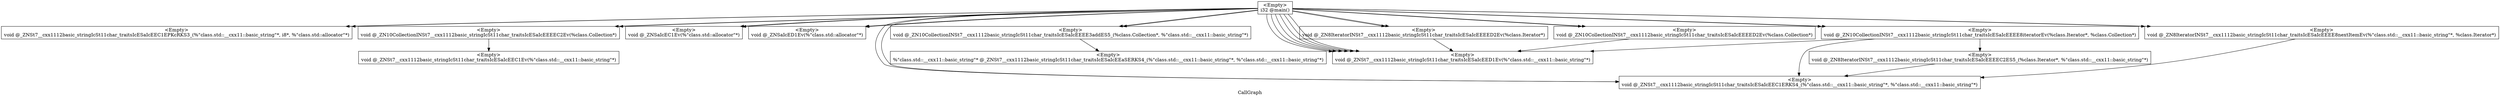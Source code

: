 digraph "CallGraph" {
	label="CallGraph";

	Node0x1b56750 [shape=record,label="{\<Empty\>\ni32 @main()}"];
	Node0x1b56750 -> Node0x1b472a0;
	Node0x1b56750 -> Node0x1b472a0;
	Node0x1b56750 -> Node0x1b5fea0;
	Node0x1b56750 -> Node0x1b78aa0;
	Node0x1b56750 -> Node0x1b5e250;
	Node0x1b56750 -> Node0x1b6d2f0;
	Node0x1b56750 -> Node0x1b6d470;
	Node0x1b56750 -> Node0x1b7b350;
	Node0x1b56750 -> Node0x1b7b4d0;
	Node0x1b56750 -> Node0x1b9da90;
	Node0x1b56750 -> Node0x1b5fea0;
	Node0x1b56750 -> Node0x1b78aa0;
	Node0x1b56750 -> Node0x1b5e250;
	Node0x1b56750 -> Node0x1b6d2f0;
	Node0x1b56750 -> Node0x1b6d470;
	Node0x1b56750 -> Node0x1b7b350;
	Node0x1b56750 -> Node0x1b7b4d0;
	Node0x1b56750 -> Node0x1b9da90;
	Node0x1b56750 -> Node0x1b7b350;
	Node0x1b56750 -> Node0x1ba1fc0;
	Node0x1b56750 -> Node0x1b7b350;
	Node0x1b56750 -> Node0x1ba3ea0;
	Node0x1b56750 -> Node0x1b7b350;
	Node0x1b56750 -> Node0x1ba1fc0;
	Node0x1b56750 -> Node0x1b7b350;
	Node0x1b56750 -> Node0x1ba3ea0;
	Node0x1b5fea0 [shape=record,label="{\<Empty\>\nvoid @_ZN10CollectionINSt7__cxx1112basic_stringIcSt11char_traitsIcESaIcEEEEC2Ev(%class.Collection*)}"];
	Node0x1b5fea0 -> Node0x1ba5d80;
	Node0x1b78aa0 [shape=record,label="{\<Empty\>\nvoid @_ZNSaIcEC1Ev(%\"class.std::allocator\"*)}"];
	Node0x1b472a0 [shape=record,label="{\<Empty\>\nvoid @_ZNSt7__cxx1112basic_stringIcSt11char_traitsIcESaIcEEC1EPKcRKS3_(%\"class.std::__cxx11::basic_string\"*, i8*, %\"class.std::allocator\"*)}"];
	Node0x1b5e250 [shape=record,label="{\<Empty\>\nvoid @_ZNSaIcED1Ev(%\"class.std::allocator\"*)}"];
	Node0x1b6d2f0 [shape=record,label="{\<Empty\>\nvoid @_ZNSt7__cxx1112basic_stringIcSt11char_traitsIcESaIcEEC1ERKS4_(%\"class.std::__cxx11::basic_string\"*, %\"class.std::__cxx11::basic_string\"*)}"];
	Node0x1b6d470 [shape=record,label="{\<Empty\>\nvoid @_ZN10CollectionINSt7__cxx1112basic_stringIcSt11char_traitsIcESaIcEEEE3addES5_(%class.Collection*, %\"class.std::__cxx11::basic_string\"*)}"];
	Node0x1b6d470 -> Node0x1ba5e80;
	Node0x1b7b350 [shape=record,label="{\<Empty\>\nvoid @_ZNSt7__cxx1112basic_stringIcSt11char_traitsIcESaIcEED1Ev(%\"class.std::__cxx11::basic_string\"*)}"];
	Node0x1b7b4d0 [shape=record,label="{\<Empty\>\nvoid @_ZN10CollectionINSt7__cxx1112basic_stringIcSt11char_traitsIcESaIcEEEE8iteratorEv(%class.Iterator*, %class.Collection*)}"];
	Node0x1b7b4d0 -> Node0x1b6d2f0;
	Node0x1b7b4d0 -> Node0x1ba5f80;
	Node0x1b7b4d0 -> Node0x1b7b350;
	Node0x1b9da90 [shape=record,label="{\<Empty\>\nvoid @_ZN8IteratorINSt7__cxx1112basic_stringIcSt11char_traitsIcESaIcEEEE8nextItemEv(%\"class.std::__cxx11::basic_string\"*, %class.Iterator*)}"];
	Node0x1b9da90 -> Node0x1b6d2f0;
	Node0x1ba1fc0 [shape=record,label="{\<Empty\>\nvoid @_ZN8IteratorINSt7__cxx1112basic_stringIcSt11char_traitsIcESaIcEEEED2Ev(%class.Iterator*)}"];
	Node0x1ba1fc0 -> Node0x1b7b350;
	Node0x1ba3ea0 [shape=record,label="{\<Empty\>\nvoid @_ZN10CollectionINSt7__cxx1112basic_stringIcSt11char_traitsIcESaIcEEEED2Ev(%class.Collection*)}"];
	Node0x1ba3ea0 -> Node0x1b7b350;
	Node0x1ba5d80 [shape=record,label="{\<Empty\>\nvoid @_ZNSt7__cxx1112basic_stringIcSt11char_traitsIcESaIcEEC1Ev(%\"class.std::__cxx11::basic_string\"*)}"];
	Node0x1ba5e80 [shape=record,label="{\<Empty\>\n%\"class.std::__cxx11::basic_string\"* @_ZNSt7__cxx1112basic_stringIcSt11char_traitsIcESaIcEEaSERKS4_(%\"class.std::__cxx11::basic_string\"*, %\"class.std::__cxx11::basic_string\"*)}"];
	Node0x1ba5f80 [shape=record,label="{\<Empty\>\nvoid @_ZN8IteratorINSt7__cxx1112basic_stringIcSt11char_traitsIcESaIcEEEEC2ES5_(%class.Iterator*, %\"class.std::__cxx11::basic_string\"*)}"];
	Node0x1ba5f80 -> Node0x1b6d2f0;
}
